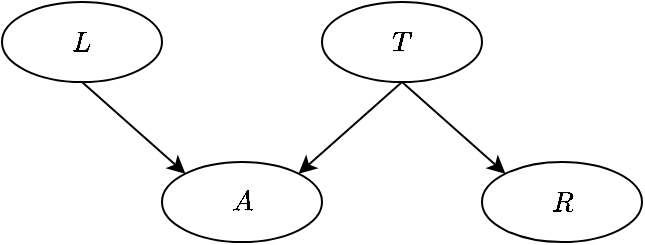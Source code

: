 <mxfile version="14.6.13" type="device"><diagram id="CLeRPLAPnSjFp9lHOVEX" name="Page-1"><mxGraphModel dx="1102" dy="552" grid="1" gridSize="10" guides="1" tooltips="1" connect="1" arrows="1" fold="1" page="1" pageScale="1" pageWidth="850" pageHeight="1100" math="1" shadow="0"><root><mxCell id="0"/><mxCell id="1" parent="0"/><mxCell id="7hsUFm-44SMHUJS4AKHp-1" value="$$L$$" style="ellipse;whiteSpace=wrap;html=1;" vertex="1" parent="1"><mxGeometry x="120" y="80" width="80" height="40" as="geometry"/></mxCell><mxCell id="7hsUFm-44SMHUJS4AKHp-2" value="$$R$$" style="ellipse;whiteSpace=wrap;html=1;" vertex="1" parent="1"><mxGeometry x="360" y="160" width="80" height="40" as="geometry"/></mxCell><mxCell id="7hsUFm-44SMHUJS4AKHp-3" value="$$A$$" style="ellipse;whiteSpace=wrap;html=1;" vertex="1" parent="1"><mxGeometry x="200" y="160" width="80" height="40" as="geometry"/></mxCell><mxCell id="7hsUFm-44SMHUJS4AKHp-5" value="" style="endArrow=classic;html=1;entryX=1;entryY=0;entryDx=0;entryDy=0;exitX=0.5;exitY=1;exitDx=0;exitDy=0;" edge="1" parent="1" source="7hsUFm-44SMHUJS4AKHp-10" target="7hsUFm-44SMHUJS4AKHp-3"><mxGeometry width="50" height="50" relative="1" as="geometry"><mxPoint x="560" y="170" as="sourcePoint"/><mxPoint x="330" y="260" as="targetPoint"/></mxGeometry></mxCell><mxCell id="7hsUFm-44SMHUJS4AKHp-6" value="" style="endArrow=classic;html=1;entryX=0;entryY=0;entryDx=0;entryDy=0;exitX=0.5;exitY=1;exitDx=0;exitDy=0;" edge="1" parent="1" source="7hsUFm-44SMHUJS4AKHp-1" target="7hsUFm-44SMHUJS4AKHp-3"><mxGeometry width="50" height="50" relative="1" as="geometry"><mxPoint x="310" y="160" as="sourcePoint"/><mxPoint x="330" y="260" as="targetPoint"/></mxGeometry></mxCell><mxCell id="7hsUFm-44SMHUJS4AKHp-10" value="$$T$$" style="ellipse;whiteSpace=wrap;html=1;" vertex="1" parent="1"><mxGeometry x="280" y="80" width="80" height="40" as="geometry"/></mxCell><mxCell id="7hsUFm-44SMHUJS4AKHp-11" value="" style="endArrow=classic;html=1;exitX=0.5;exitY=1;exitDx=0;exitDy=0;entryX=0;entryY=0;entryDx=0;entryDy=0;" edge="1" parent="1" source="7hsUFm-44SMHUJS4AKHp-10" target="7hsUFm-44SMHUJS4AKHp-2"><mxGeometry width="50" height="50" relative="1" as="geometry"><mxPoint x="280" y="310" as="sourcePoint"/><mxPoint x="330" y="260" as="targetPoint"/></mxGeometry></mxCell></root></mxGraphModel></diagram></mxfile>